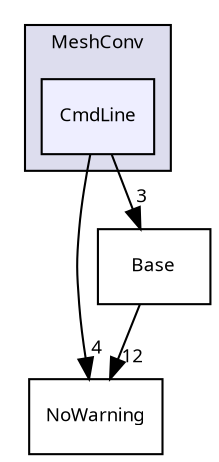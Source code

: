 digraph "/tmp/q/quinoa/src/Control/MeshConv/CmdLine" {
  bgcolor=transparent;
  compound=true
  node [ fontsize="9", fontname="sans-serif"];
  edge [ labelfontsize="9", labelfontname="sans-serif"];
  subgraph clusterdir_dbf4ed52b34b963b18e61557f9feaf2c {
    graph [ bgcolor="#ddddee", pencolor="black", label="MeshConv" fontname="sans-serif", fontsize="9", URL="dir_dbf4ed52b34b963b18e61557f9feaf2c.html"]
  dir_d9280c38316db7d1d0948d5d87d81738 [shape=box, label="CmdLine", style="filled", fillcolor="#eeeeff", pencolor="black", URL="dir_d9280c38316db7d1d0948d5d87d81738.html"];
  }
  dir_7e34f0efff2ff25c5f7cf9ee4af7a0ce [shape=box label="NoWarning" URL="dir_7e34f0efff2ff25c5f7cf9ee4af7a0ce.html"];
  dir_4814b1a558d470c33d85e65dbde02eaa [shape=box label="Base" URL="dir_4814b1a558d470c33d85e65dbde02eaa.html"];
  dir_d9280c38316db7d1d0948d5d87d81738->dir_7e34f0efff2ff25c5f7cf9ee4af7a0ce [headlabel="4", labeldistance=1.5 headhref="dir_000013_000034.html"];
  dir_d9280c38316db7d1d0948d5d87d81738->dir_4814b1a558d470c33d85e65dbde02eaa [headlabel="3", labeldistance=1.5 headhref="dir_000013_000002.html"];
  dir_4814b1a558d470c33d85e65dbde02eaa->dir_7e34f0efff2ff25c5f7cf9ee4af7a0ce [headlabel="12", labeldistance=1.5 headhref="dir_000002_000034.html"];
}
